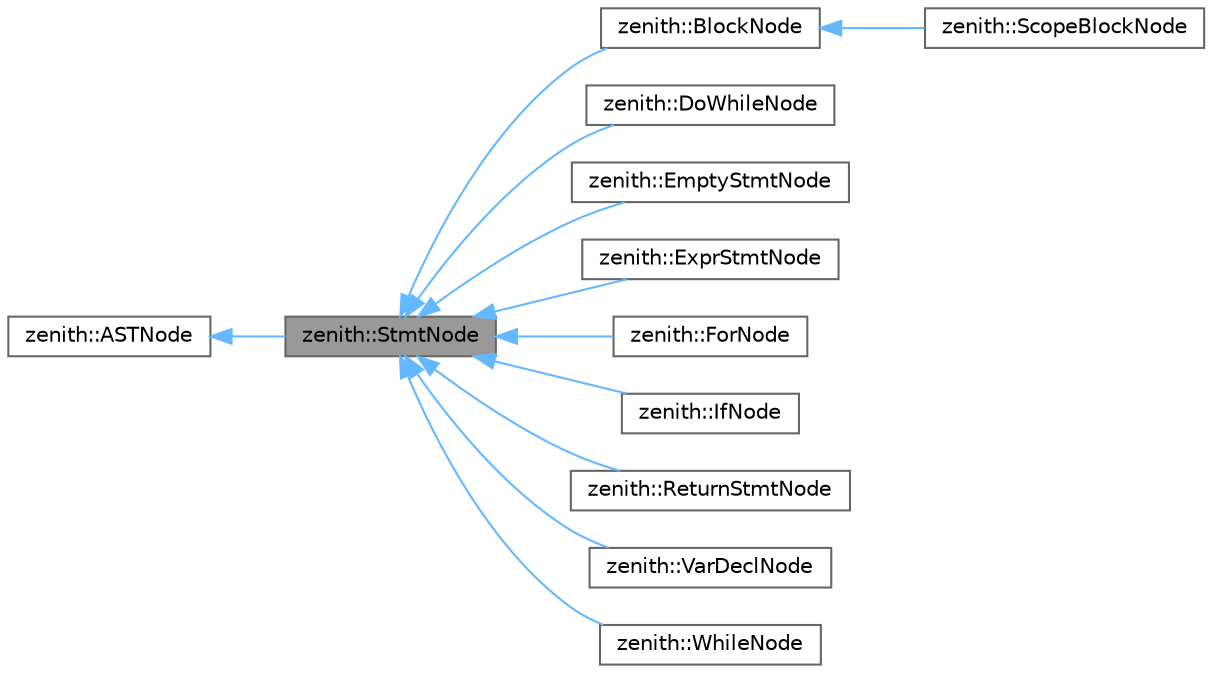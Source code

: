 digraph "zenith::StmtNode"
{
 // LATEX_PDF_SIZE
  bgcolor="transparent";
  edge [fontname=Helvetica,fontsize=10,labelfontname=Helvetica,labelfontsize=10];
  node [fontname=Helvetica,fontsize=10,shape=box,height=0.2,width=0.4];
  rankdir="LR";
  Node1 [id="Node000001",label="zenith::StmtNode",height=0.2,width=0.4,color="gray40", fillcolor="grey60", style="filled", fontcolor="black",tooltip=" "];
  Node2 -> Node1 [id="edge1_Node000001_Node000002",dir="back",color="steelblue1",style="solid",tooltip=" "];
  Node2 [id="Node000002",label="zenith::ASTNode",height=0.2,width=0.4,color="gray40", fillcolor="white", style="filled",URL="$structzenith_1_1_a_s_t_node.html",tooltip=" "];
  Node1 -> Node3 [id="edge2_Node000001_Node000003",dir="back",color="steelblue1",style="solid",tooltip=" "];
  Node3 [id="Node000003",label="zenith::BlockNode",height=0.2,width=0.4,color="gray40", fillcolor="white", style="filled",URL="$structzenith_1_1_block_node.html",tooltip=" "];
  Node3 -> Node4 [id="edge3_Node000003_Node000004",dir="back",color="steelblue1",style="solid",tooltip=" "];
  Node4 [id="Node000004",label="zenith::ScopeBlockNode",height=0.2,width=0.4,color="gray40", fillcolor="white", style="filled",URL="$structzenith_1_1_scope_block_node.html",tooltip=" "];
  Node1 -> Node5 [id="edge4_Node000001_Node000005",dir="back",color="steelblue1",style="solid",tooltip=" "];
  Node5 [id="Node000005",label="zenith::DoWhileNode",height=0.2,width=0.4,color="gray40", fillcolor="white", style="filled",URL="$structzenith_1_1_do_while_node.html",tooltip=" "];
  Node1 -> Node6 [id="edge5_Node000001_Node000006",dir="back",color="steelblue1",style="solid",tooltip=" "];
  Node6 [id="Node000006",label="zenith::EmptyStmtNode",height=0.2,width=0.4,color="gray40", fillcolor="white", style="filled",URL="$structzenith_1_1_empty_stmt_node.html",tooltip=" "];
  Node1 -> Node7 [id="edge6_Node000001_Node000007",dir="back",color="steelblue1",style="solid",tooltip=" "];
  Node7 [id="Node000007",label="zenith::ExprStmtNode",height=0.2,width=0.4,color="gray40", fillcolor="white", style="filled",URL="$structzenith_1_1_expr_stmt_node.html",tooltip=" "];
  Node1 -> Node8 [id="edge7_Node000001_Node000008",dir="back",color="steelblue1",style="solid",tooltip=" "];
  Node8 [id="Node000008",label="zenith::ForNode",height=0.2,width=0.4,color="gray40", fillcolor="white", style="filled",URL="$structzenith_1_1_for_node.html",tooltip=" "];
  Node1 -> Node9 [id="edge8_Node000001_Node000009",dir="back",color="steelblue1",style="solid",tooltip=" "];
  Node9 [id="Node000009",label="zenith::IfNode",height=0.2,width=0.4,color="gray40", fillcolor="white", style="filled",URL="$structzenith_1_1_if_node.html",tooltip=" "];
  Node1 -> Node10 [id="edge9_Node000001_Node000010",dir="back",color="steelblue1",style="solid",tooltip=" "];
  Node10 [id="Node000010",label="zenith::ReturnStmtNode",height=0.2,width=0.4,color="gray40", fillcolor="white", style="filled",URL="$structzenith_1_1_return_stmt_node.html",tooltip=" "];
  Node1 -> Node11 [id="edge10_Node000001_Node000011",dir="back",color="steelblue1",style="solid",tooltip=" "];
  Node11 [id="Node000011",label="zenith::VarDeclNode",height=0.2,width=0.4,color="gray40", fillcolor="white", style="filled",URL="$structzenith_1_1_var_decl_node.html",tooltip=" "];
  Node1 -> Node12 [id="edge11_Node000001_Node000012",dir="back",color="steelblue1",style="solid",tooltip=" "];
  Node12 [id="Node000012",label="zenith::WhileNode",height=0.2,width=0.4,color="gray40", fillcolor="white", style="filled",URL="$structzenith_1_1_while_node.html",tooltip=" "];
}
